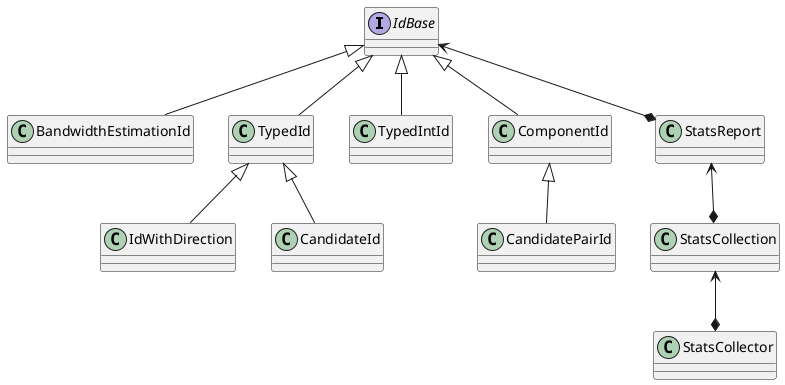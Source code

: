@startuml stats_collector

interface IdBase

class BandwidthEstimationId
class TypedId
class TypedIntId
class IdWithDirection
class CandidateId
class ComponentId
class CandidatePairId

IdBase <|-- BandwidthEstimationId
IdBase <|-- TypedId
IdBase <|-- TypedIntId
TypedId <|-- IdWithDirection
TypedId <|-- CandidateId
IdBase <|-- ComponentId
ComponentId <|-- CandidatePairId

class StatsReport
class StatsCollection

IdBase <--* StatsReport
StatsReport <--* StatsCollection

class StatsCollector

StatsCollection <--* StatsCollector

@enduml